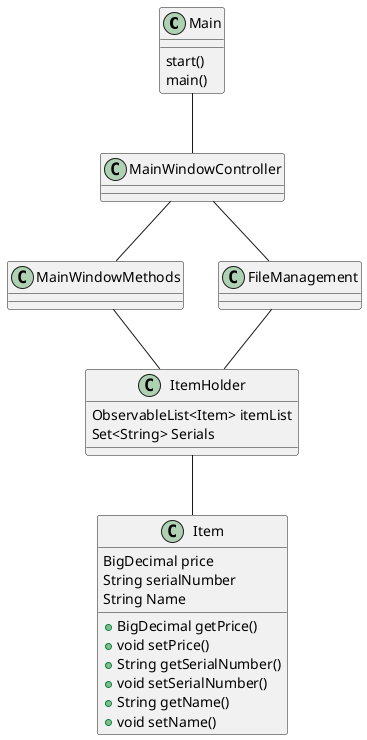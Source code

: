 @startuml


class Main{
    start()
    main()
}

class MainWindowController{

}

class MainWindowMethods{

}

class FileManagement{

}

class ItemHolder{

    ObservableList<Item> itemList
    Set<String> Serials

}

class Item{

    BigDecimal price
    String serialNumber
    String Name

    + BigDecimal getPrice()
    + void setPrice()
    + String getSerialNumber()
    + void setSerialNumber()
    + String getName()
    + void setName()

}

Main -- MainWindowController
MainWindowController -- MainWindowMethods
MainWindowController -- FileManagement
MainWindowMethods -- ItemHolder
FileManagement -- ItemHolder
ItemHolder -- Item

@enduml